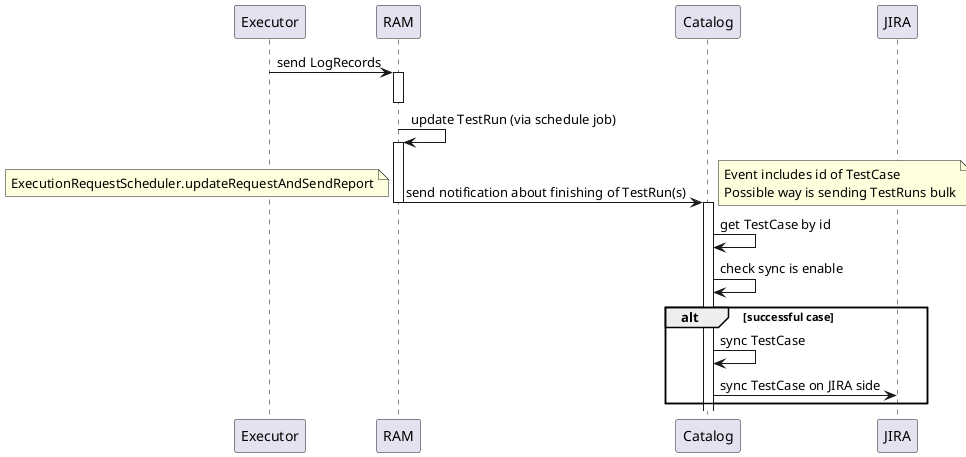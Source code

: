 @startuml
Executor -> RAM: send LogRecords
activate RAM
deactivate RAM

RAM -> RAM: update TestRun (via schedule job)
activate RAM
RAM -> Catalog: send notification about finishing of TestRun(s)
note left
    ExecutionRequestScheduler.updateRequestAndSendReport
end note

deactivate RAM
note right
    Event includes id of TestCase
    Possible way is sending TestRuns bulk
end note
activate Catalog
Catalog -> Catalog: get TestCase by id
Catalog -> Catalog: check sync is enable
alt successful case
	Catalog -> Catalog: sync TestCase
	Catalog -> JIRA: sync TestCase on JIRA side
end


@enduml